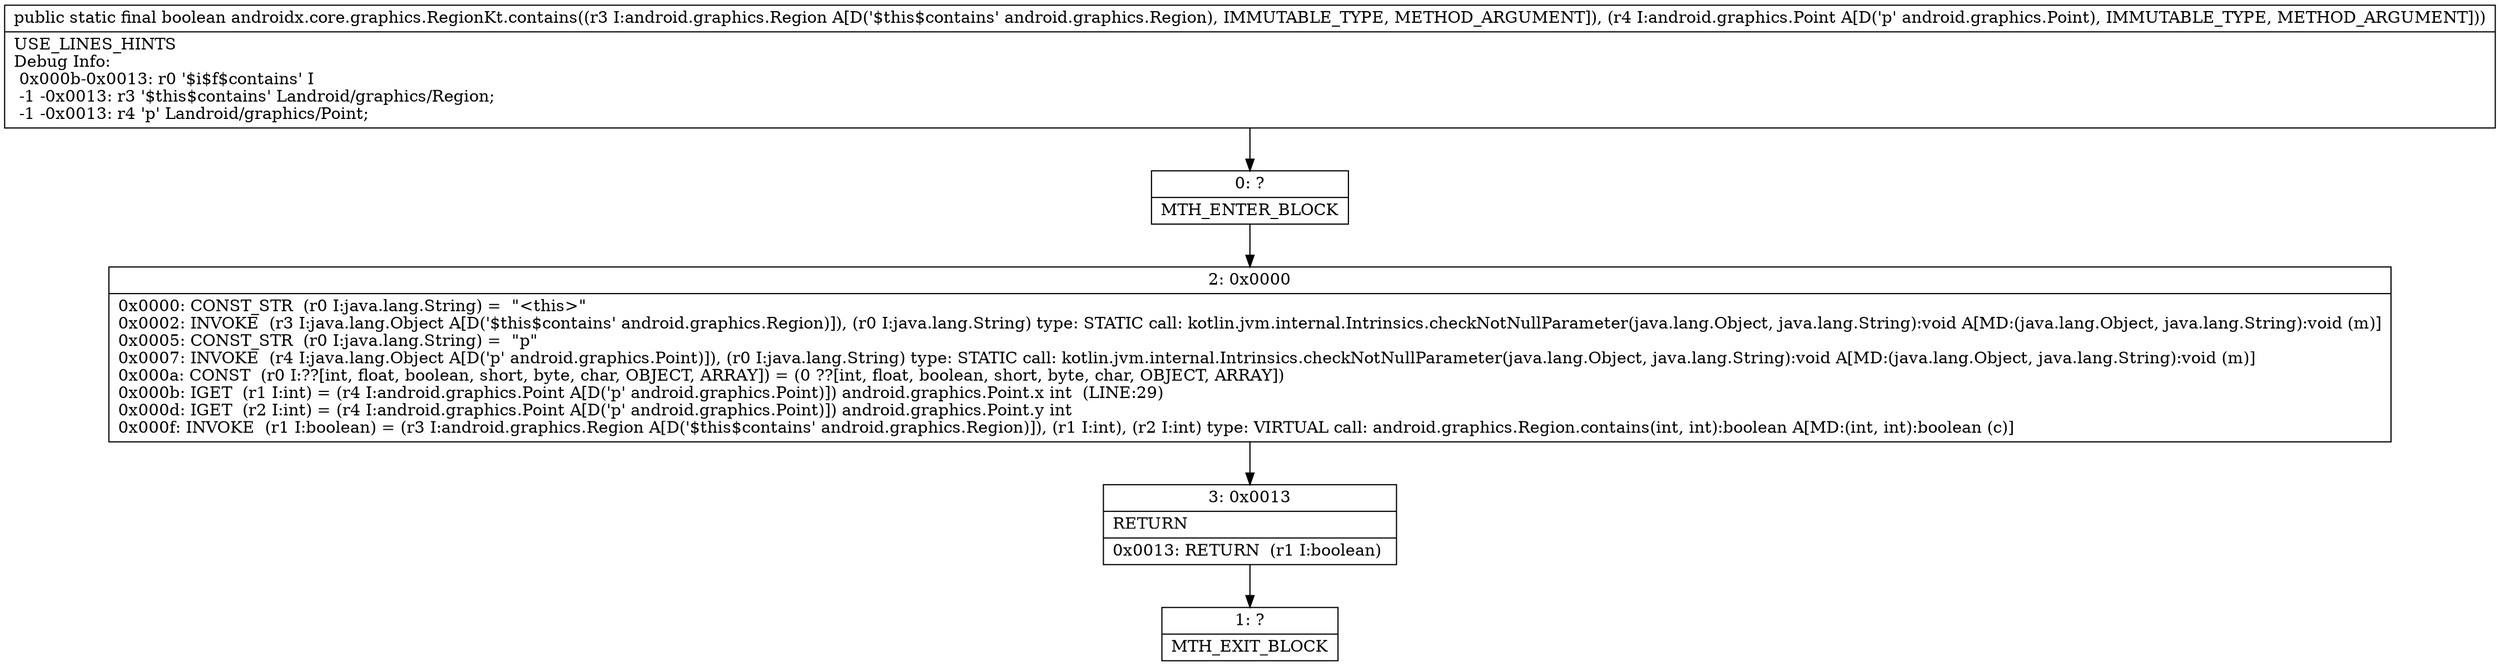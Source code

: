 digraph "CFG forandroidx.core.graphics.RegionKt.contains(Landroid\/graphics\/Region;Landroid\/graphics\/Point;)Z" {
Node_0 [shape=record,label="{0\:\ ?|MTH_ENTER_BLOCK\l}"];
Node_2 [shape=record,label="{2\:\ 0x0000|0x0000: CONST_STR  (r0 I:java.lang.String) =  \"\<this\>\" \l0x0002: INVOKE  (r3 I:java.lang.Object A[D('$this$contains' android.graphics.Region)]), (r0 I:java.lang.String) type: STATIC call: kotlin.jvm.internal.Intrinsics.checkNotNullParameter(java.lang.Object, java.lang.String):void A[MD:(java.lang.Object, java.lang.String):void (m)]\l0x0005: CONST_STR  (r0 I:java.lang.String) =  \"p\" \l0x0007: INVOKE  (r4 I:java.lang.Object A[D('p' android.graphics.Point)]), (r0 I:java.lang.String) type: STATIC call: kotlin.jvm.internal.Intrinsics.checkNotNullParameter(java.lang.Object, java.lang.String):void A[MD:(java.lang.Object, java.lang.String):void (m)]\l0x000a: CONST  (r0 I:??[int, float, boolean, short, byte, char, OBJECT, ARRAY]) = (0 ??[int, float, boolean, short, byte, char, OBJECT, ARRAY]) \l0x000b: IGET  (r1 I:int) = (r4 I:android.graphics.Point A[D('p' android.graphics.Point)]) android.graphics.Point.x int  (LINE:29)\l0x000d: IGET  (r2 I:int) = (r4 I:android.graphics.Point A[D('p' android.graphics.Point)]) android.graphics.Point.y int \l0x000f: INVOKE  (r1 I:boolean) = (r3 I:android.graphics.Region A[D('$this$contains' android.graphics.Region)]), (r1 I:int), (r2 I:int) type: VIRTUAL call: android.graphics.Region.contains(int, int):boolean A[MD:(int, int):boolean (c)]\l}"];
Node_3 [shape=record,label="{3\:\ 0x0013|RETURN\l|0x0013: RETURN  (r1 I:boolean) \l}"];
Node_1 [shape=record,label="{1\:\ ?|MTH_EXIT_BLOCK\l}"];
MethodNode[shape=record,label="{public static final boolean androidx.core.graphics.RegionKt.contains((r3 I:android.graphics.Region A[D('$this$contains' android.graphics.Region), IMMUTABLE_TYPE, METHOD_ARGUMENT]), (r4 I:android.graphics.Point A[D('p' android.graphics.Point), IMMUTABLE_TYPE, METHOD_ARGUMENT]))  | USE_LINES_HINTS\lDebug Info:\l  0x000b\-0x0013: r0 '$i$f$contains' I\l  \-1 \-0x0013: r3 '$this$contains' Landroid\/graphics\/Region;\l  \-1 \-0x0013: r4 'p' Landroid\/graphics\/Point;\l}"];
MethodNode -> Node_0;Node_0 -> Node_2;
Node_2 -> Node_3;
Node_3 -> Node_1;
}


